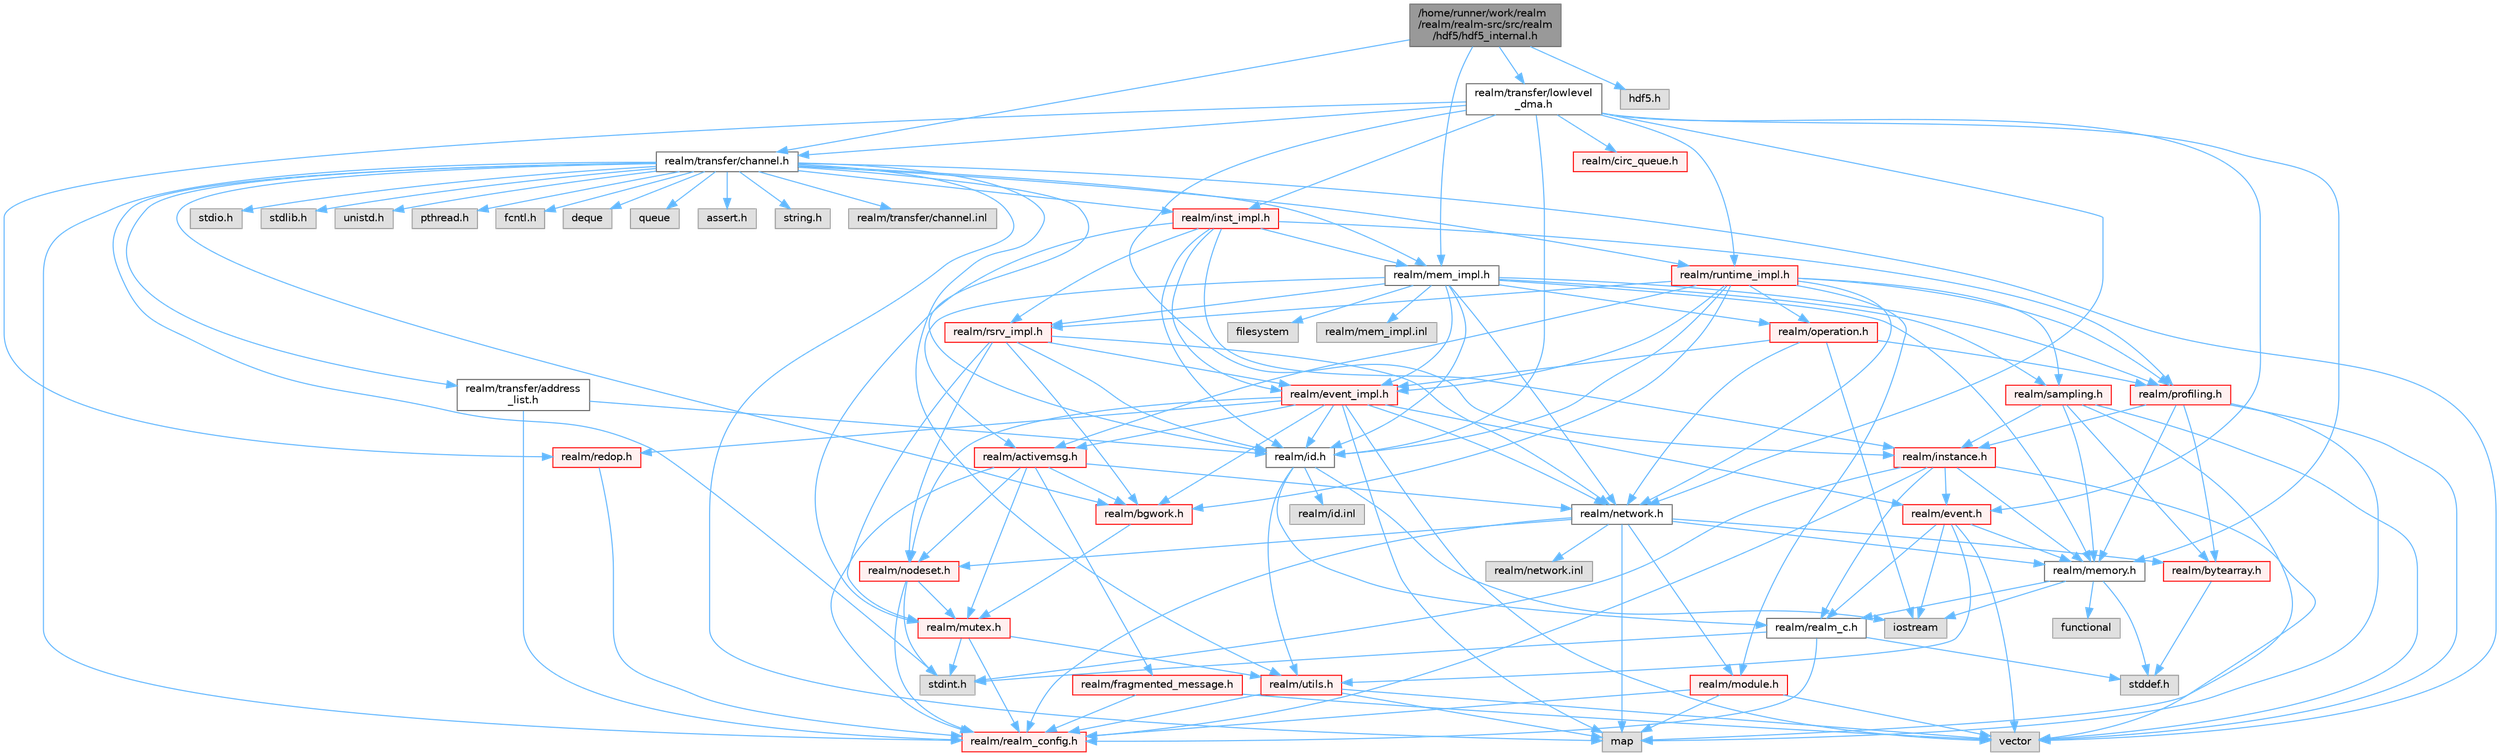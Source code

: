 digraph "/home/runner/work/realm/realm/realm-src/src/realm/hdf5/hdf5_internal.h"
{
 // LATEX_PDF_SIZE
  bgcolor="transparent";
  edge [fontname=Helvetica,fontsize=10,labelfontname=Helvetica,labelfontsize=10];
  node [fontname=Helvetica,fontsize=10,shape=box,height=0.2,width=0.4];
  Node1 [id="Node000001",label="/home/runner/work/realm\l/realm/realm-src/src/realm\l/hdf5/hdf5_internal.h",height=0.2,width=0.4,color="gray40", fillcolor="grey60", style="filled", fontcolor="black",tooltip=" "];
  Node1 -> Node2 [id="edge1_Node000001_Node000002",color="steelblue1",style="solid",tooltip=" "];
  Node2 [id="Node000002",label="realm/mem_impl.h",height=0.2,width=0.4,color="grey40", fillcolor="white", style="filled",URL="$mem__impl_8h.html",tooltip=" "];
  Node2 -> Node3 [id="edge2_Node000002_Node000003",color="steelblue1",style="solid",tooltip=" "];
  Node3 [id="Node000003",label="realm/memory.h",height=0.2,width=0.4,color="grey40", fillcolor="white", style="filled",URL="$memory_8h.html",tooltip=" "];
  Node3 -> Node4 [id="edge3_Node000003_Node000004",color="steelblue1",style="solid",tooltip=" "];
  Node4 [id="Node000004",label="realm/realm_c.h",height=0.2,width=0.4,color="grey40", fillcolor="white", style="filled",URL="$realm__c_8h.html",tooltip=" "];
  Node4 -> Node5 [id="edge4_Node000004_Node000005",color="steelblue1",style="solid",tooltip=" "];
  Node5 [id="Node000005",label="realm/realm_config.h",height=0.2,width=0.4,color="red", fillcolor="#FFF0F0", style="filled",URL="$realm__config_8h.html",tooltip=" "];
  Node4 -> Node8 [id="edge5_Node000004_Node000008",color="steelblue1",style="solid",tooltip=" "];
  Node8 [id="Node000008",label="stddef.h",height=0.2,width=0.4,color="grey60", fillcolor="#E0E0E0", style="filled",tooltip=" "];
  Node4 -> Node9 [id="edge6_Node000004_Node000009",color="steelblue1",style="solid",tooltip=" "];
  Node9 [id="Node000009",label="stdint.h",height=0.2,width=0.4,color="grey60", fillcolor="#E0E0E0", style="filled",tooltip=" "];
  Node3 -> Node8 [id="edge7_Node000003_Node000008",color="steelblue1",style="solid",tooltip=" "];
  Node3 -> Node10 [id="edge8_Node000003_Node000010",color="steelblue1",style="solid",tooltip=" "];
  Node10 [id="Node000010",label="iostream",height=0.2,width=0.4,color="grey60", fillcolor="#E0E0E0", style="filled",tooltip=" "];
  Node3 -> Node11 [id="edge9_Node000003_Node000011",color="steelblue1",style="solid",tooltip=" "];
  Node11 [id="Node000011",label="functional",height=0.2,width=0.4,color="grey60", fillcolor="#E0E0E0", style="filled",tooltip=" "];
  Node2 -> Node12 [id="edge10_Node000002_Node000012",color="steelblue1",style="solid",tooltip=" "];
  Node12 [id="Node000012",label="realm/id.h",height=0.2,width=0.4,color="grey40", fillcolor="white", style="filled",URL="$id_8h.html",tooltip=" "];
  Node12 -> Node4 [id="edge11_Node000012_Node000004",color="steelblue1",style="solid",tooltip=" "];
  Node12 -> Node13 [id="edge12_Node000012_Node000013",color="steelblue1",style="solid",tooltip=" "];
  Node13 [id="Node000013",label="realm/utils.h",height=0.2,width=0.4,color="red", fillcolor="#FFF0F0", style="filled",URL="$utils_8h.html",tooltip=" "];
  Node13 -> Node5 [id="edge13_Node000013_Node000005",color="steelblue1",style="solid",tooltip=" "];
  Node13 -> Node16 [id="edge14_Node000013_Node000016",color="steelblue1",style="solid",tooltip=" "];
  Node16 [id="Node000016",label="vector",height=0.2,width=0.4,color="grey60", fillcolor="#E0E0E0", style="filled",tooltip=" "];
  Node13 -> Node17 [id="edge15_Node000013_Node000017",color="steelblue1",style="solid",tooltip=" "];
  Node17 [id="Node000017",label="map",height=0.2,width=0.4,color="grey60", fillcolor="#E0E0E0", style="filled",tooltip=" "];
  Node12 -> Node10 [id="edge16_Node000012_Node000010",color="steelblue1",style="solid",tooltip=" "];
  Node12 -> Node22 [id="edge17_Node000012_Node000022",color="steelblue1",style="solid",tooltip=" "];
  Node22 [id="Node000022",label="realm/id.inl",height=0.2,width=0.4,color="grey60", fillcolor="#E0E0E0", style="filled",tooltip=" "];
  Node2 -> Node23 [id="edge18_Node000002_Node000023",color="steelblue1",style="solid",tooltip=" "];
  Node23 [id="Node000023",label="realm/network.h",height=0.2,width=0.4,color="grey40", fillcolor="white", style="filled",URL="$network_8h.html",tooltip=" "];
  Node23 -> Node5 [id="edge19_Node000023_Node000005",color="steelblue1",style="solid",tooltip=" "];
  Node23 -> Node24 [id="edge20_Node000023_Node000024",color="steelblue1",style="solid",tooltip=" "];
  Node24 [id="Node000024",label="realm/module.h",height=0.2,width=0.4,color="red", fillcolor="#FFF0F0", style="filled",URL="$module_8h.html",tooltip=" "];
  Node24 -> Node5 [id="edge21_Node000024_Node000005",color="steelblue1",style="solid",tooltip=" "];
  Node24 -> Node16 [id="edge22_Node000024_Node000016",color="steelblue1",style="solid",tooltip=" "];
  Node24 -> Node17 [id="edge23_Node000024_Node000017",color="steelblue1",style="solid",tooltip=" "];
  Node23 -> Node28 [id="edge24_Node000023_Node000028",color="steelblue1",style="solid",tooltip=" "];
  Node28 [id="Node000028",label="realm/nodeset.h",height=0.2,width=0.4,color="red", fillcolor="#FFF0F0", style="filled",URL="$nodeset_8h.html",tooltip=" "];
  Node28 -> Node5 [id="edge25_Node000028_Node000005",color="steelblue1",style="solid",tooltip=" "];
  Node28 -> Node29 [id="edge26_Node000028_Node000029",color="steelblue1",style="solid",tooltip=" "];
  Node29 [id="Node000029",label="realm/mutex.h",height=0.2,width=0.4,color="red", fillcolor="#FFF0F0", style="filled",URL="$mutex_8h.html",tooltip=" "];
  Node29 -> Node5 [id="edge27_Node000029_Node000005",color="steelblue1",style="solid",tooltip=" "];
  Node29 -> Node13 [id="edge28_Node000029_Node000013",color="steelblue1",style="solid",tooltip=" "];
  Node29 -> Node9 [id="edge29_Node000029_Node000009",color="steelblue1",style="solid",tooltip=" "];
  Node28 -> Node9 [id="edge30_Node000028_Node000009",color="steelblue1",style="solid",tooltip=" "];
  Node23 -> Node3 [id="edge31_Node000023_Node000003",color="steelblue1",style="solid",tooltip=" "];
  Node23 -> Node36 [id="edge32_Node000023_Node000036",color="steelblue1",style="solid",tooltip=" "];
  Node36 [id="Node000036",label="realm/bytearray.h",height=0.2,width=0.4,color="red", fillcolor="#FFF0F0", style="filled",URL="$bytearray_8h.html",tooltip=" "];
  Node36 -> Node8 [id="edge33_Node000036_Node000008",color="steelblue1",style="solid",tooltip=" "];
  Node23 -> Node17 [id="edge34_Node000023_Node000017",color="steelblue1",style="solid",tooltip=" "];
  Node23 -> Node38 [id="edge35_Node000023_Node000038",color="steelblue1",style="solid",tooltip=" "];
  Node38 [id="Node000038",label="realm/network.inl",height=0.2,width=0.4,color="grey60", fillcolor="#E0E0E0", style="filled",tooltip=" "];
  Node2 -> Node39 [id="edge36_Node000002_Node000039",color="steelblue1",style="solid",tooltip=" "];
  Node39 [id="Node000039",label="realm/activemsg.h",height=0.2,width=0.4,color="red", fillcolor="#FFF0F0", style="filled",URL="$activemsg_8h.html",tooltip=" "];
  Node39 -> Node5 [id="edge37_Node000039_Node000005",color="steelblue1",style="solid",tooltip=" "];
  Node39 -> Node40 [id="edge38_Node000039_Node000040",color="steelblue1",style="solid",tooltip=" "];
  Node40 [id="Node000040",label="realm/fragmented_message.h",height=0.2,width=0.4,color="red", fillcolor="#FFF0F0", style="filled",URL="$fragmented__message_8h.html",tooltip="Helper utility for reconstructing large ActiveMessages that were split into multiple network packets."];
  Node40 -> Node5 [id="edge39_Node000040_Node000005",color="steelblue1",style="solid",tooltip=" "];
  Node40 -> Node16 [id="edge40_Node000040_Node000016",color="steelblue1",style="solid",tooltip=" "];
  Node39 -> Node29 [id="edge41_Node000039_Node000029",color="steelblue1",style="solid",tooltip=" "];
  Node39 -> Node28 [id="edge42_Node000039_Node000028",color="steelblue1",style="solid",tooltip=" "];
  Node39 -> Node23 [id="edge43_Node000039_Node000023",color="steelblue1",style="solid",tooltip=" "];
  Node39 -> Node52 [id="edge44_Node000039_Node000052",color="steelblue1",style="solid",tooltip=" "];
  Node52 [id="Node000052",label="realm/bgwork.h",height=0.2,width=0.4,color="red", fillcolor="#FFF0F0", style="filled",URL="$bgwork_8h.html",tooltip=" "];
  Node52 -> Node29 [id="edge45_Node000052_Node000029",color="steelblue1",style="solid",tooltip=" "];
  Node2 -> Node61 [id="edge46_Node000002_Node000061",color="steelblue1",style="solid",tooltip=" "];
  Node61 [id="Node000061",label="realm/operation.h",height=0.2,width=0.4,color="red", fillcolor="#FFF0F0", style="filled",URL="$operation_8h.html",tooltip=" "];
  Node61 -> Node62 [id="edge47_Node000061_Node000062",color="steelblue1",style="solid",tooltip=" "];
  Node62 [id="Node000062",label="realm/profiling.h",height=0.2,width=0.4,color="red", fillcolor="#FFF0F0", style="filled",URL="$profiling_8h.html",tooltip=" "];
  Node62 -> Node16 [id="edge48_Node000062_Node000016",color="steelblue1",style="solid",tooltip=" "];
  Node62 -> Node17 [id="edge49_Node000062_Node000017",color="steelblue1",style="solid",tooltip=" "];
  Node62 -> Node36 [id="edge50_Node000062_Node000036",color="steelblue1",style="solid",tooltip=" "];
  Node62 -> Node3 [id="edge51_Node000062_Node000003",color="steelblue1",style="solid",tooltip=" "];
  Node62 -> Node68 [id="edge52_Node000062_Node000068",color="steelblue1",style="solid",tooltip=" "];
  Node68 [id="Node000068",label="realm/instance.h",height=0.2,width=0.4,color="red", fillcolor="#FFF0F0", style="filled",URL="$instance_8h.html",tooltip=" "];
  Node68 -> Node5 [id="edge53_Node000068_Node000005",color="steelblue1",style="solid",tooltip=" "];
  Node68 -> Node4 [id="edge54_Node000068_Node000004",color="steelblue1",style="solid",tooltip=" "];
  Node68 -> Node65 [id="edge55_Node000068_Node000065",color="steelblue1",style="solid",tooltip=" "];
  Node65 [id="Node000065",label="realm/event.h",height=0.2,width=0.4,color="red", fillcolor="#FFF0F0", style="filled",URL="$event_8h.html",tooltip=" "];
  Node65 -> Node4 [id="edge56_Node000065_Node000004",color="steelblue1",style="solid",tooltip=" "];
  Node65 -> Node13 [id="edge57_Node000065_Node000013",color="steelblue1",style="solid",tooltip=" "];
  Node65 -> Node3 [id="edge58_Node000065_Node000003",color="steelblue1",style="solid",tooltip=" "];
  Node65 -> Node16 [id="edge59_Node000065_Node000016",color="steelblue1",style="solid",tooltip=" "];
  Node65 -> Node10 [id="edge60_Node000065_Node000010",color="steelblue1",style="solid",tooltip=" "];
  Node68 -> Node3 [id="edge61_Node000068_Node000003",color="steelblue1",style="solid",tooltip=" "];
  Node68 -> Node16 [id="edge62_Node000068_Node000016",color="steelblue1",style="solid",tooltip=" "];
  Node68 -> Node9 [id="edge63_Node000068_Node000009",color="steelblue1",style="solid",tooltip=" "];
  Node61 -> Node77 [id="edge64_Node000061_Node000077",color="steelblue1",style="solid",tooltip=" "];
  Node77 [id="Node000077",label="realm/event_impl.h",height=0.2,width=0.4,color="red", fillcolor="#FFF0F0", style="filled",URL="$event__impl_8h.html",tooltip=" "];
  Node77 -> Node65 [id="edge65_Node000077_Node000065",color="steelblue1",style="solid",tooltip=" "];
  Node77 -> Node12 [id="edge66_Node000077_Node000012",color="steelblue1",style="solid",tooltip=" "];
  Node77 -> Node28 [id="edge67_Node000077_Node000028",color="steelblue1",style="solid",tooltip=" "];
  Node77 -> Node23 [id="edge68_Node000077_Node000023",color="steelblue1",style="solid",tooltip=" "];
  Node77 -> Node39 [id="edge69_Node000077_Node000039",color="steelblue1",style="solid",tooltip=" "];
  Node77 -> Node83 [id="edge70_Node000077_Node000083",color="steelblue1",style="solid",tooltip=" "];
  Node83 [id="Node000083",label="realm/redop.h",height=0.2,width=0.4,color="red", fillcolor="#FFF0F0", style="filled",URL="$redop_8h.html",tooltip=" "];
  Node83 -> Node5 [id="edge71_Node000083_Node000005",color="steelblue1",style="solid",tooltip=" "];
  Node77 -> Node52 [id="edge72_Node000077_Node000052",color="steelblue1",style="solid",tooltip=" "];
  Node77 -> Node16 [id="edge73_Node000077_Node000016",color="steelblue1",style="solid",tooltip=" "];
  Node77 -> Node17 [id="edge74_Node000077_Node000017",color="steelblue1",style="solid",tooltip=" "];
  Node61 -> Node23 [id="edge75_Node000061_Node000023",color="steelblue1",style="solid",tooltip=" "];
  Node61 -> Node10 [id="edge76_Node000061_Node000010",color="steelblue1",style="solid",tooltip=" "];
  Node2 -> Node62 [id="edge77_Node000002_Node000062",color="steelblue1",style="solid",tooltip=" "];
  Node2 -> Node89 [id="edge78_Node000002_Node000089",color="steelblue1",style="solid",tooltip=" "];
  Node89 [id="Node000089",label="realm/sampling.h",height=0.2,width=0.4,color="red", fillcolor="#FFF0F0", style="filled",URL="$sampling_8h.html",tooltip=" "];
  Node89 -> Node16 [id="edge79_Node000089_Node000016",color="steelblue1",style="solid",tooltip=" "];
  Node89 -> Node17 [id="edge80_Node000089_Node000017",color="steelblue1",style="solid",tooltip=" "];
  Node89 -> Node36 [id="edge81_Node000089_Node000036",color="steelblue1",style="solid",tooltip=" "];
  Node89 -> Node3 [id="edge82_Node000089_Node000003",color="steelblue1",style="solid",tooltip=" "];
  Node89 -> Node68 [id="edge83_Node000089_Node000068",color="steelblue1",style="solid",tooltip=" "];
  Node2 -> Node77 [id="edge84_Node000002_Node000077",color="steelblue1",style="solid",tooltip=" "];
  Node2 -> Node91 [id="edge85_Node000002_Node000091",color="steelblue1",style="solid",tooltip=" "];
  Node91 [id="Node000091",label="realm/rsrv_impl.h",height=0.2,width=0.4,color="red", fillcolor="#FFF0F0", style="filled",URL="$rsrv__impl_8h.html",tooltip=" "];
  Node91 -> Node12 [id="edge86_Node000091_Node000012",color="steelblue1",style="solid",tooltip=" "];
  Node91 -> Node23 [id="edge87_Node000091_Node000023",color="steelblue1",style="solid",tooltip=" "];
  Node91 -> Node28 [id="edge88_Node000091_Node000028",color="steelblue1",style="solid",tooltip=" "];
  Node91 -> Node29 [id="edge89_Node000091_Node000029",color="steelblue1",style="solid",tooltip=" "];
  Node91 -> Node52 [id="edge90_Node000091_Node000052",color="steelblue1",style="solid",tooltip=" "];
  Node91 -> Node77 [id="edge91_Node000091_Node000077",color="steelblue1",style="solid",tooltip=" "];
  Node2 -> Node94 [id="edge92_Node000002_Node000094",color="steelblue1",style="solid",tooltip=" "];
  Node94 [id="Node000094",label="filesystem",height=0.2,width=0.4,color="grey60", fillcolor="#E0E0E0", style="filled",tooltip=" "];
  Node2 -> Node95 [id="edge93_Node000002_Node000095",color="steelblue1",style="solid",tooltip=" "];
  Node95 [id="Node000095",label="realm/mem_impl.inl",height=0.2,width=0.4,color="grey60", fillcolor="#E0E0E0", style="filled",tooltip=" "];
  Node1 -> Node96 [id="edge94_Node000001_Node000096",color="steelblue1",style="solid",tooltip=" "];
  Node96 [id="Node000096",label="realm/transfer/lowlevel\l_dma.h",height=0.2,width=0.4,color="grey40", fillcolor="white", style="filled",URL="$lowlevel__dma_8h.html",tooltip=" "];
  Node96 -> Node23 [id="edge95_Node000096_Node000023",color="steelblue1",style="solid",tooltip=" "];
  Node96 -> Node12 [id="edge96_Node000096_Node000012",color="steelblue1",style="solid",tooltip=" "];
  Node96 -> Node3 [id="edge97_Node000096_Node000003",color="steelblue1",style="solid",tooltip=" "];
  Node96 -> Node83 [id="edge98_Node000096_Node000083",color="steelblue1",style="solid",tooltip=" "];
  Node96 -> Node68 [id="edge99_Node000096_Node000068",color="steelblue1",style="solid",tooltip=" "];
  Node96 -> Node65 [id="edge100_Node000096_Node000065",color="steelblue1",style="solid",tooltip=" "];
  Node96 -> Node97 [id="edge101_Node000096_Node000097",color="steelblue1",style="solid",tooltip=" "];
  Node97 [id="Node000097",label="realm/runtime_impl.h",height=0.2,width=0.4,color="red", fillcolor="#FFF0F0", style="filled",URL="$runtime__impl_8h.html",tooltip=" "];
  Node97 -> Node12 [id="edge102_Node000097_Node000012",color="steelblue1",style="solid",tooltip=" "];
  Node97 -> Node23 [id="edge103_Node000097_Node000023",color="steelblue1",style="solid",tooltip=" "];
  Node97 -> Node61 [id="edge104_Node000097_Node000061",color="steelblue1",style="solid",tooltip=" "];
  Node97 -> Node62 [id="edge105_Node000097_Node000062",color="steelblue1",style="solid",tooltip=" "];
  Node97 -> Node77 [id="edge106_Node000097_Node000077",color="steelblue1",style="solid",tooltip=" "];
  Node97 -> Node91 [id="edge107_Node000097_Node000091",color="steelblue1",style="solid",tooltip=" "];
  Node97 -> Node89 [id="edge108_Node000097_Node000089",color="steelblue1",style="solid",tooltip=" "];
  Node97 -> Node24 [id="edge109_Node000097_Node000024",color="steelblue1",style="solid",tooltip=" "];
  Node97 -> Node52 [id="edge110_Node000097_Node000052",color="steelblue1",style="solid",tooltip=" "];
  Node97 -> Node39 [id="edge111_Node000097_Node000039",color="steelblue1",style="solid",tooltip=" "];
  Node96 -> Node128 [id="edge112_Node000096_Node000128",color="steelblue1",style="solid",tooltip=" "];
  Node128 [id="Node000128",label="realm/inst_impl.h",height=0.2,width=0.4,color="red", fillcolor="#FFF0F0", style="filled",URL="$inst__impl_8h.html",tooltip=" "];
  Node128 -> Node68 [id="edge113_Node000128_Node000068",color="steelblue1",style="solid",tooltip=" "];
  Node128 -> Node12 [id="edge114_Node000128_Node000012",color="steelblue1",style="solid",tooltip=" "];
  Node128 -> Node29 [id="edge115_Node000128_Node000029",color="steelblue1",style="solid",tooltip=" "];
  Node128 -> Node91 [id="edge116_Node000128_Node000091",color="steelblue1",style="solid",tooltip=" "];
  Node128 -> Node77 [id="edge117_Node000128_Node000077",color="steelblue1",style="solid",tooltip=" "];
  Node128 -> Node62 [id="edge118_Node000128_Node000062",color="steelblue1",style="solid",tooltip=" "];
  Node128 -> Node2 [id="edge119_Node000128_Node000002",color="steelblue1",style="solid",tooltip=" "];
  Node96 -> Node132 [id="edge120_Node000096_Node000132",color="steelblue1",style="solid",tooltip=" "];
  Node132 [id="Node000132",label="realm/transfer/channel.h",height=0.2,width=0.4,color="grey40", fillcolor="white", style="filled",URL="$channel_8h.html",tooltip=" "];
  Node132 -> Node5 [id="edge121_Node000132_Node000005",color="steelblue1",style="solid",tooltip=" "];
  Node132 -> Node133 [id="edge122_Node000132_Node000133",color="steelblue1",style="solid",tooltip=" "];
  Node133 [id="Node000133",label="stdio.h",height=0.2,width=0.4,color="grey60", fillcolor="#E0E0E0", style="filled",tooltip=" "];
  Node132 -> Node134 [id="edge123_Node000132_Node000134",color="steelblue1",style="solid",tooltip=" "];
  Node134 [id="Node000134",label="stdlib.h",height=0.2,width=0.4,color="grey60", fillcolor="#E0E0E0", style="filled",tooltip=" "];
  Node132 -> Node9 [id="edge124_Node000132_Node000009",color="steelblue1",style="solid",tooltip=" "];
  Node132 -> Node135 [id="edge125_Node000132_Node000135",color="steelblue1",style="solid",tooltip=" "];
  Node135 [id="Node000135",label="unistd.h",height=0.2,width=0.4,color="grey60", fillcolor="#E0E0E0", style="filled",tooltip=" "];
  Node132 -> Node136 [id="edge126_Node000132_Node000136",color="steelblue1",style="solid",tooltip=" "];
  Node136 [id="Node000136",label="pthread.h",height=0.2,width=0.4,color="grey60", fillcolor="#E0E0E0", style="filled",tooltip=" "];
  Node132 -> Node137 [id="edge127_Node000132_Node000137",color="steelblue1",style="solid",tooltip=" "];
  Node137 [id="Node000137",label="fcntl.h",height=0.2,width=0.4,color="grey60", fillcolor="#E0E0E0", style="filled",tooltip=" "];
  Node132 -> Node17 [id="edge128_Node000132_Node000017",color="steelblue1",style="solid",tooltip=" "];
  Node132 -> Node16 [id="edge129_Node000132_Node000016",color="steelblue1",style="solid",tooltip=" "];
  Node132 -> Node50 [id="edge130_Node000132_Node000050",color="steelblue1",style="solid",tooltip=" "];
  Node50 [id="Node000050",label="deque",height=0.2,width=0.4,color="grey60", fillcolor="#E0E0E0", style="filled",tooltip=" "];
  Node132 -> Node138 [id="edge131_Node000132_Node000138",color="steelblue1",style="solid",tooltip=" "];
  Node138 [id="Node000138",label="queue",height=0.2,width=0.4,color="grey60", fillcolor="#E0E0E0", style="filled",tooltip=" "];
  Node132 -> Node139 [id="edge132_Node000132_Node000139",color="steelblue1",style="solid",tooltip=" "];
  Node139 [id="Node000139",label="assert.h",height=0.2,width=0.4,color="grey60", fillcolor="#E0E0E0", style="filled",tooltip=" "];
  Node132 -> Node140 [id="edge133_Node000132_Node000140",color="steelblue1",style="solid",tooltip=" "];
  Node140 [id="Node000140",label="string.h",height=0.2,width=0.4,color="grey60", fillcolor="#E0E0E0", style="filled",tooltip=" "];
  Node132 -> Node12 [id="edge134_Node000132_Node000012",color="steelblue1",style="solid",tooltip=" "];
  Node132 -> Node97 [id="edge135_Node000132_Node000097",color="steelblue1",style="solid",tooltip=" "];
  Node132 -> Node2 [id="edge136_Node000132_Node000002",color="steelblue1",style="solid",tooltip=" "];
  Node132 -> Node128 [id="edge137_Node000132_Node000128",color="steelblue1",style="solid",tooltip=" "];
  Node132 -> Node52 [id="edge138_Node000132_Node000052",color="steelblue1",style="solid",tooltip=" "];
  Node132 -> Node13 [id="edge139_Node000132_Node000013",color="steelblue1",style="solid",tooltip=" "];
  Node132 -> Node141 [id="edge140_Node000132_Node000141",color="steelblue1",style="solid",tooltip=" "];
  Node141 [id="Node000141",label="realm/transfer/address\l_list.h",height=0.2,width=0.4,color="grey40", fillcolor="white", style="filled",URL="$address__list_8h.html",tooltip=" "];
  Node141 -> Node5 [id="edge141_Node000141_Node000005",color="steelblue1",style="solid",tooltip=" "];
  Node141 -> Node12 [id="edge142_Node000141_Node000012",color="steelblue1",style="solid",tooltip=" "];
  Node132 -> Node142 [id="edge143_Node000132_Node000142",color="steelblue1",style="solid",tooltip=" "];
  Node142 [id="Node000142",label="realm/transfer/channel.inl",height=0.2,width=0.4,color="grey60", fillcolor="#E0E0E0", style="filled",tooltip=" "];
  Node96 -> Node143 [id="edge144_Node000096_Node000143",color="steelblue1",style="solid",tooltip=" "];
  Node143 [id="Node000143",label="realm/circ_queue.h",height=0.2,width=0.4,color="red", fillcolor="#FFF0F0", style="filled",URL="$circ__queue_8h.html",tooltip=" "];
  Node1 -> Node132 [id="edge145_Node000001_Node000132",color="steelblue1",style="solid",tooltip=" "];
  Node1 -> Node145 [id="edge146_Node000001_Node000145",color="steelblue1",style="solid",tooltip=" "];
  Node145 [id="Node000145",label="hdf5.h",height=0.2,width=0.4,color="grey60", fillcolor="#E0E0E0", style="filled",tooltip=" "];
}
